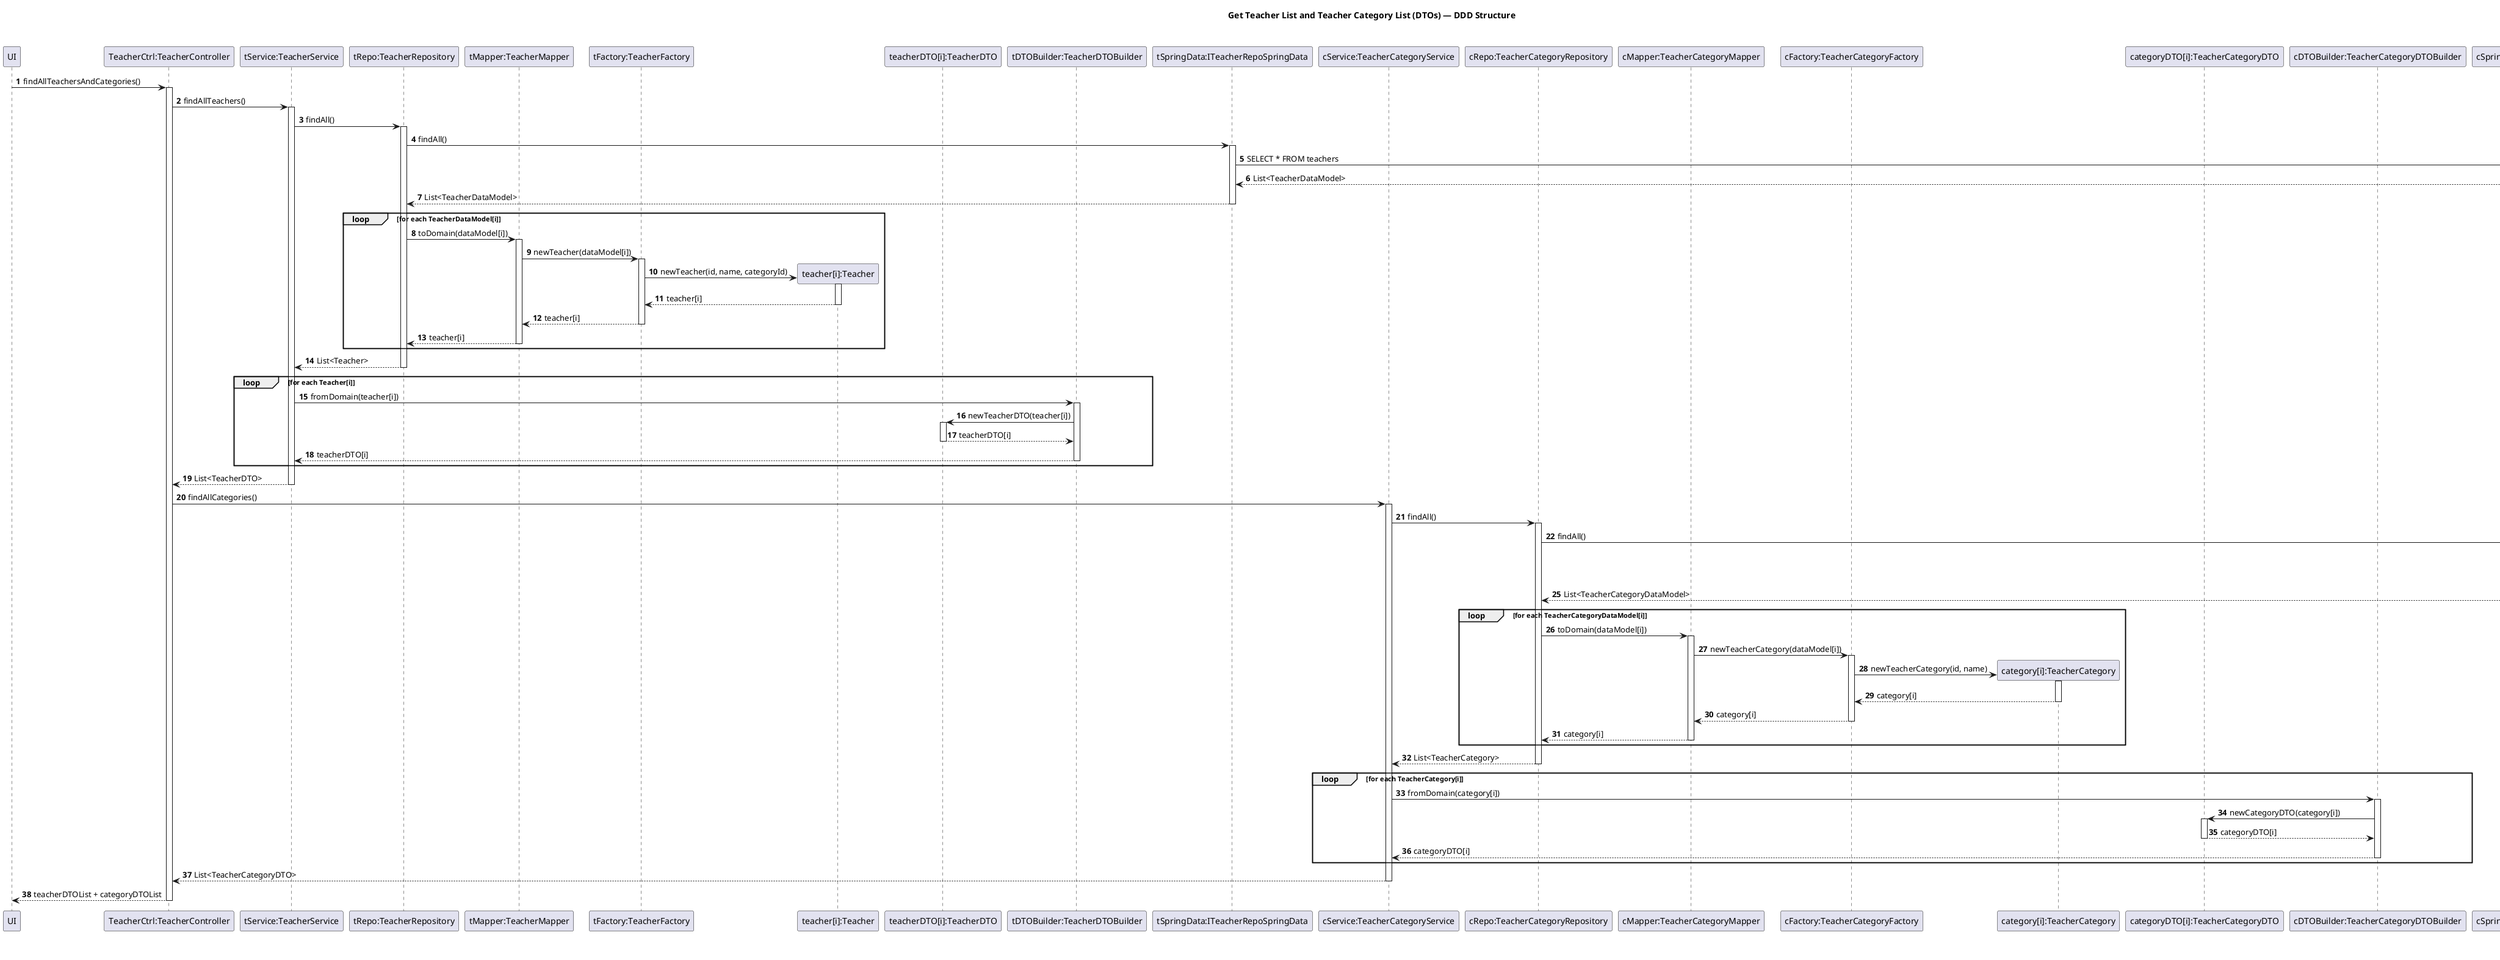 @startuml
'idea.partialRender
autonumber
title Get Teacher List and Teacher Category List (DTOs) — DDD Structure

participant "UI" as UI
participant "TeacherCtrl:TeacherController" as Ctrl
participant "tService:TeacherService" as TService
participant "tRepo:TeacherRepository" as TRepo
participant "tMapper:TeacherMapper" as TMapper
participant "tFactory:TeacherFactory" as TFactory
participant "teacher[i]:Teacher" as TeacherDomain
participant "teacherDTO[i]:TeacherDTO" as TeacherDTO
participant "tDTOBuilder:TeacherDTOBuilder" as TDTOBuilder
participant "tSpringData:ITeacherRepoSpringData" as TSpringData
participant "cService:TeacherCategoryService" as CService
participant "cRepo:TeacherCategoryRepository" as CRepo
participant "cMapper:TeacherCategoryMapper" as CMapper
participant "cFactory:TeacherCategoryFactory" as CFactory
participant "category[i]:TeacherCategory" as CategoryDomain
participant "categoryDTO[i]:TeacherCategoryDTO" as CategoryDTO
participant "cDTOBuilder:TeacherCategoryDTOBuilder" as CDTOBuilder
participant "cSpringData:ITeacherCategoryRepoSpringData" as CSpringData

database "DB" as DB

UI -> Ctrl : findAllTeachersAndCategories()
activate Ctrl
Ctrl -> TService : findAllTeachers()
activate TService
TService -> TRepo : findAll()
activate TRepo
TRepo -> TSpringData : findAll()
activate TSpringData
TSpringData -> DB : SELECT * FROM teachers
DB --> TSpringData : List<TeacherDataModel>
TSpringData --> TRepo : List<TeacherDataModel>
deactivate TSpringData
loop for each TeacherDataModel[i]
TRepo -> TMapper : toDomain(dataModel[i])
activate TMapper
TMapper -> TFactory : newTeacher(dataModel[i])
activate TFactory
TFactory -> TeacherDomain** : newTeacher(id, name, categoryId)
activate TeacherDomain
TeacherDomain --> TFactory : teacher[i]
deactivate TeacherDomain
TFactory --> TMapper : teacher[i]
deactivate TFactory
TMapper --> TRepo : teacher[i]
deactivate TMapper
end
TRepo --> TService : List<Teacher>
deactivate TRepo
loop for each Teacher[i]
TService -> TDTOBuilder : fromDomain(teacher[i])
activate TDTOBuilder
TDTOBuilder -> TeacherDTO : newTeacherDTO(teacher[i])
activate TeacherDTO
TeacherDTO --> TDTOBuilder : teacherDTO[i]
deactivate TeacherDTO
TDTOBuilder --> TService : teacherDTO[i]
deactivate TDTOBuilder
end
TService --> Ctrl : List<TeacherDTO>
deactivate TService
Ctrl -> CService : findAllCategories()
activate CService
CService -> CRepo : findAll()
activate CRepo
CRepo -> CSpringData : findAll()
activate CSpringData
CSpringData -> DB : SELECT * FROM teacher_categories
DB --> CSpringData : List<TeacherCategoryDataModel>
CSpringData --> CRepo : List<TeacherCategoryDataModel>
deactivate CSpringData
loop for each TeacherCategoryDataModel[i]
CRepo -> CMapper : toDomain(dataModel[i])
activate CMapper
CMapper -> CFactory : newTeacherCategory(dataModel[i])
activate CFactory
CFactory -> CategoryDomain** : newTeacherCategory(id, name)
activate CategoryDomain
CategoryDomain --> CFactory : category[i]
deactivate CategoryDomain
CFactory --> CMapper : category[i]
deactivate CFactory
CMapper --> CRepo : category[i]
deactivate CMapper
end
CRepo --> CService : List<TeacherCategory>
deactivate CRepo
loop for each TeacherCategory[i]
CService -> CDTOBuilder : fromDomain(category[i])
activate CDTOBuilder
CDTOBuilder -> CategoryDTO : newCategoryDTO(category[i])
activate CategoryDTO
CategoryDTO --> CDTOBuilder : categoryDTO[i]
deactivate CategoryDTO
CDTOBuilder --> CService : categoryDTO[i]
deactivate CDTOBuilder
end
CService --> Ctrl : List<TeacherCategoryDTO>
deactivate CService
Ctrl --> UI : teacherDTOList + categoryDTOList
deactivate Ctrl
@enduml
